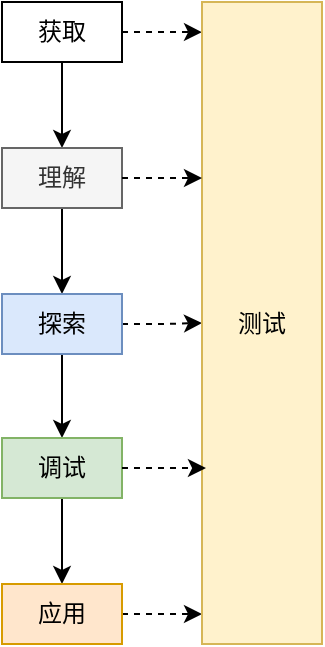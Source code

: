 <mxfile version="12.9.9" type="device"><diagram id="tZS5QPBDNCFZbPkAjNO7" name="第 1 页"><mxGraphModel dx="786" dy="580" grid="1" gridSize="10" guides="1" tooltips="1" connect="1" arrows="1" fold="1" page="1" pageScale="1" pageWidth="1169" pageHeight="827" math="0" shadow="0"><root><mxCell id="0"/><mxCell id="1" parent="0"/><mxCell id="fCdcIGLoHniUb7g0qwqp-10" style="edgeStyle=orthogonalEdgeStyle;rounded=0;orthogonalLoop=1;jettySize=auto;html=1;entryX=0.5;entryY=0;entryDx=0;entryDy=0;" edge="1" parent="1" source="fCdcIGLoHniUb7g0qwqp-1" target="fCdcIGLoHniUb7g0qwqp-4"><mxGeometry relative="1" as="geometry"/></mxCell><mxCell id="fCdcIGLoHniUb7g0qwqp-16" style="edgeStyle=orthogonalEdgeStyle;rounded=0;orthogonalLoop=1;jettySize=auto;html=1;entryX=0;entryY=0.047;entryDx=0;entryDy=0;entryPerimeter=0;dashed=1;" edge="1" parent="1" source="fCdcIGLoHniUb7g0qwqp-1" target="fCdcIGLoHniUb7g0qwqp-14"><mxGeometry relative="1" as="geometry"/></mxCell><mxCell id="fCdcIGLoHniUb7g0qwqp-1" value="获取" style="rounded=0;whiteSpace=wrap;html=1;" vertex="1" parent="1"><mxGeometry x="130" y="120" width="60" height="30" as="geometry"/></mxCell><mxCell id="fCdcIGLoHniUb7g0qwqp-11" style="edgeStyle=orthogonalEdgeStyle;rounded=0;orthogonalLoop=1;jettySize=auto;html=1;entryX=0.5;entryY=0;entryDx=0;entryDy=0;" edge="1" parent="1" source="fCdcIGLoHniUb7g0qwqp-4" target="fCdcIGLoHniUb7g0qwqp-5"><mxGeometry relative="1" as="geometry"/></mxCell><mxCell id="fCdcIGLoHniUb7g0qwqp-4" value="理解" style="rounded=0;whiteSpace=wrap;html=1;fillColor=#f5f5f5;strokeColor=#666666;fontColor=#333333;" vertex="1" parent="1"><mxGeometry x="130" y="193" width="60" height="30" as="geometry"/></mxCell><mxCell id="fCdcIGLoHniUb7g0qwqp-12" style="edgeStyle=orthogonalEdgeStyle;rounded=0;orthogonalLoop=1;jettySize=auto;html=1;entryX=0.5;entryY=0;entryDx=0;entryDy=0;" edge="1" parent="1" source="fCdcIGLoHniUb7g0qwqp-5" target="fCdcIGLoHniUb7g0qwqp-6"><mxGeometry relative="1" as="geometry"/></mxCell><mxCell id="fCdcIGLoHniUb7g0qwqp-25" style="edgeStyle=orthogonalEdgeStyle;rounded=0;orthogonalLoop=1;jettySize=auto;html=1;exitX=1;exitY=0.5;exitDx=0;exitDy=0;entryX=0;entryY=0.5;entryDx=0;entryDy=0;dashed=1;" edge="1" parent="1" source="fCdcIGLoHniUb7g0qwqp-5" target="fCdcIGLoHniUb7g0qwqp-14"><mxGeometry relative="1" as="geometry"/></mxCell><mxCell id="fCdcIGLoHniUb7g0qwqp-5" value="探索" style="rounded=0;whiteSpace=wrap;html=1;fillColor=#dae8fc;strokeColor=#6c8ebf;" vertex="1" parent="1"><mxGeometry x="130" y="266" width="60" height="30" as="geometry"/></mxCell><mxCell id="fCdcIGLoHniUb7g0qwqp-13" style="edgeStyle=orthogonalEdgeStyle;rounded=0;orthogonalLoop=1;jettySize=auto;html=1;entryX=0.5;entryY=0;entryDx=0;entryDy=0;" edge="1" parent="1" source="fCdcIGLoHniUb7g0qwqp-6" target="fCdcIGLoHniUb7g0qwqp-7"><mxGeometry relative="1" as="geometry"/></mxCell><mxCell id="fCdcIGLoHniUb7g0qwqp-6" value="调试" style="rounded=0;whiteSpace=wrap;html=1;fillColor=#d5e8d4;strokeColor=#82b366;" vertex="1" parent="1"><mxGeometry x="130" y="338" width="60" height="30" as="geometry"/></mxCell><mxCell id="fCdcIGLoHniUb7g0qwqp-30" value="" style="edgeStyle=orthogonalEdgeStyle;rounded=0;orthogonalLoop=1;jettySize=auto;html=1;dashed=1;" edge="1" parent="1" source="fCdcIGLoHniUb7g0qwqp-7" target="fCdcIGLoHniUb7g0qwqp-14"><mxGeometry relative="1" as="geometry"><Array as="points"><mxPoint x="220" y="426"/><mxPoint x="220" y="426"/></Array></mxGeometry></mxCell><mxCell id="fCdcIGLoHniUb7g0qwqp-7" value="应用" style="rounded=0;whiteSpace=wrap;html=1;fillColor=#ffe6cc;strokeColor=#d79b00;" vertex="1" parent="1"><mxGeometry x="130" y="411" width="60" height="30" as="geometry"/></mxCell><mxCell id="fCdcIGLoHniUb7g0qwqp-14" value="测试" style="rounded=0;whiteSpace=wrap;html=1;fillColor=#fff2cc;strokeColor=#d6b656;" vertex="1" parent="1"><mxGeometry x="230" y="120" width="60" height="321" as="geometry"/></mxCell><mxCell id="fCdcIGLoHniUb7g0qwqp-23" value="" style="edgeStyle=orthogonalEdgeStyle;rounded=0;orthogonalLoop=1;jettySize=auto;html=1;dashed=1;" edge="1" parent="1" source="fCdcIGLoHniUb7g0qwqp-4" target="fCdcIGLoHniUb7g0qwqp-14"><mxGeometry relative="1" as="geometry"><mxPoint x="190" y="215" as="sourcePoint"/><mxPoint x="230" y="288" as="targetPoint"/><Array as="points"><mxPoint x="210" y="208"/><mxPoint x="210" y="208"/></Array></mxGeometry></mxCell><mxCell id="fCdcIGLoHniUb7g0qwqp-27" style="edgeStyle=orthogonalEdgeStyle;rounded=0;orthogonalLoop=1;jettySize=auto;html=1;exitX=1;exitY=0.5;exitDx=0;exitDy=0;entryX=0.033;entryY=0.726;entryDx=0;entryDy=0;dashed=1;entryPerimeter=0;" edge="1" parent="1" source="fCdcIGLoHniUb7g0qwqp-6" target="fCdcIGLoHniUb7g0qwqp-14"><mxGeometry relative="1" as="geometry"><mxPoint x="200" y="295" as="sourcePoint"/><mxPoint x="240" y="295" as="targetPoint"/></mxGeometry></mxCell></root></mxGraphModel></diagram></mxfile>